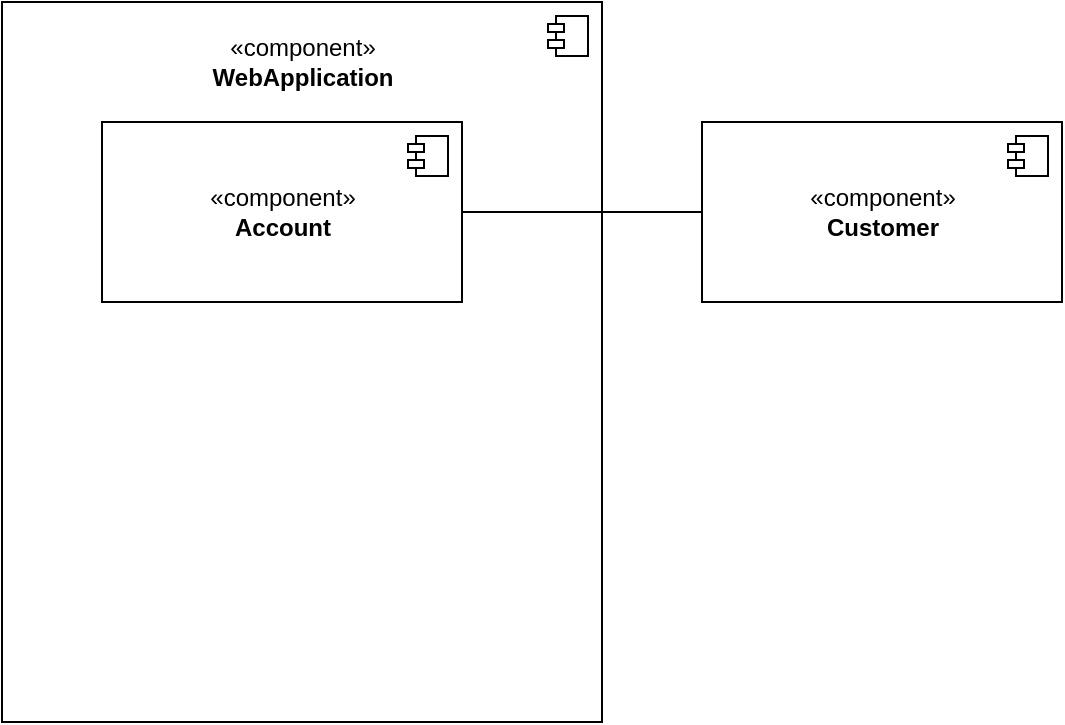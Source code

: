 <mxfile version="14.8.2" type="device"><diagram id="_-r5Ymp9UeoXeLriJ7Bc" name="Page-1"><mxGraphModel dx="781" dy="739" grid="1" gridSize="10" guides="1" tooltips="1" connect="1" arrows="1" fold="1" page="1" pageScale="1" pageWidth="827" pageHeight="1169" math="0" shadow="0"><root><mxCell id="0"/><mxCell id="1" parent="0"/><mxCell id="Ee7weNQMantSf0Jor6JR-1" value="«component»&lt;br&gt;&lt;b&gt;WebApplication&lt;/b&gt;" style="html=1;dropTarget=0;spacingTop=-300;" vertex="1" parent="1"><mxGeometry x="40" y="40" width="300" height="360" as="geometry"/></mxCell><mxCell id="Ee7weNQMantSf0Jor6JR-2" value="" style="shape=module;jettyWidth=8;jettyHeight=4;" vertex="1" parent="Ee7weNQMantSf0Jor6JR-1"><mxGeometry x="1" width="20" height="20" relative="1" as="geometry"><mxPoint x="-27" y="7" as="offset"/></mxGeometry></mxCell><mxCell id="Ee7weNQMantSf0Jor6JR-11" value="«component»&lt;br&gt;&lt;b&gt;Customer&lt;br&gt;&lt;/b&gt;" style="html=1;dropTarget=0;" vertex="1" parent="1"><mxGeometry x="390" y="100" width="180" height="90" as="geometry"/></mxCell><mxCell id="Ee7weNQMantSf0Jor6JR-12" value="" style="shape=module;jettyWidth=8;jettyHeight=4;" vertex="1" parent="Ee7weNQMantSf0Jor6JR-11"><mxGeometry x="1" width="20" height="20" relative="1" as="geometry"><mxPoint x="-27" y="7" as="offset"/></mxGeometry></mxCell><mxCell id="Ee7weNQMantSf0Jor6JR-17" value="«component»&lt;br&gt;&lt;b&gt;Account&lt;br&gt;&lt;/b&gt;" style="html=1;dropTarget=0;" vertex="1" parent="1"><mxGeometry x="90" y="100" width="180" height="90" as="geometry"/></mxCell><mxCell id="Ee7weNQMantSf0Jor6JR-18" value="" style="shape=module;jettyWidth=8;jettyHeight=4;" vertex="1" parent="Ee7weNQMantSf0Jor6JR-17"><mxGeometry x="1" width="20" height="20" relative="1" as="geometry"><mxPoint x="-27" y="7" as="offset"/></mxGeometry></mxCell><mxCell id="Ee7weNQMantSf0Jor6JR-19" value="" style="endArrow=none;html=1;entryX=0;entryY=0.5;entryDx=0;entryDy=0;exitX=1;exitY=0.5;exitDx=0;exitDy=0;" edge="1" parent="1" source="Ee7weNQMantSf0Jor6JR-17" target="Ee7weNQMantSf0Jor6JR-11"><mxGeometry width="50" height="50" relative="1" as="geometry"><mxPoint x="210" y="200" as="sourcePoint"/><mxPoint x="260" y="150" as="targetPoint"/></mxGeometry></mxCell></root></mxGraphModel></diagram></mxfile>